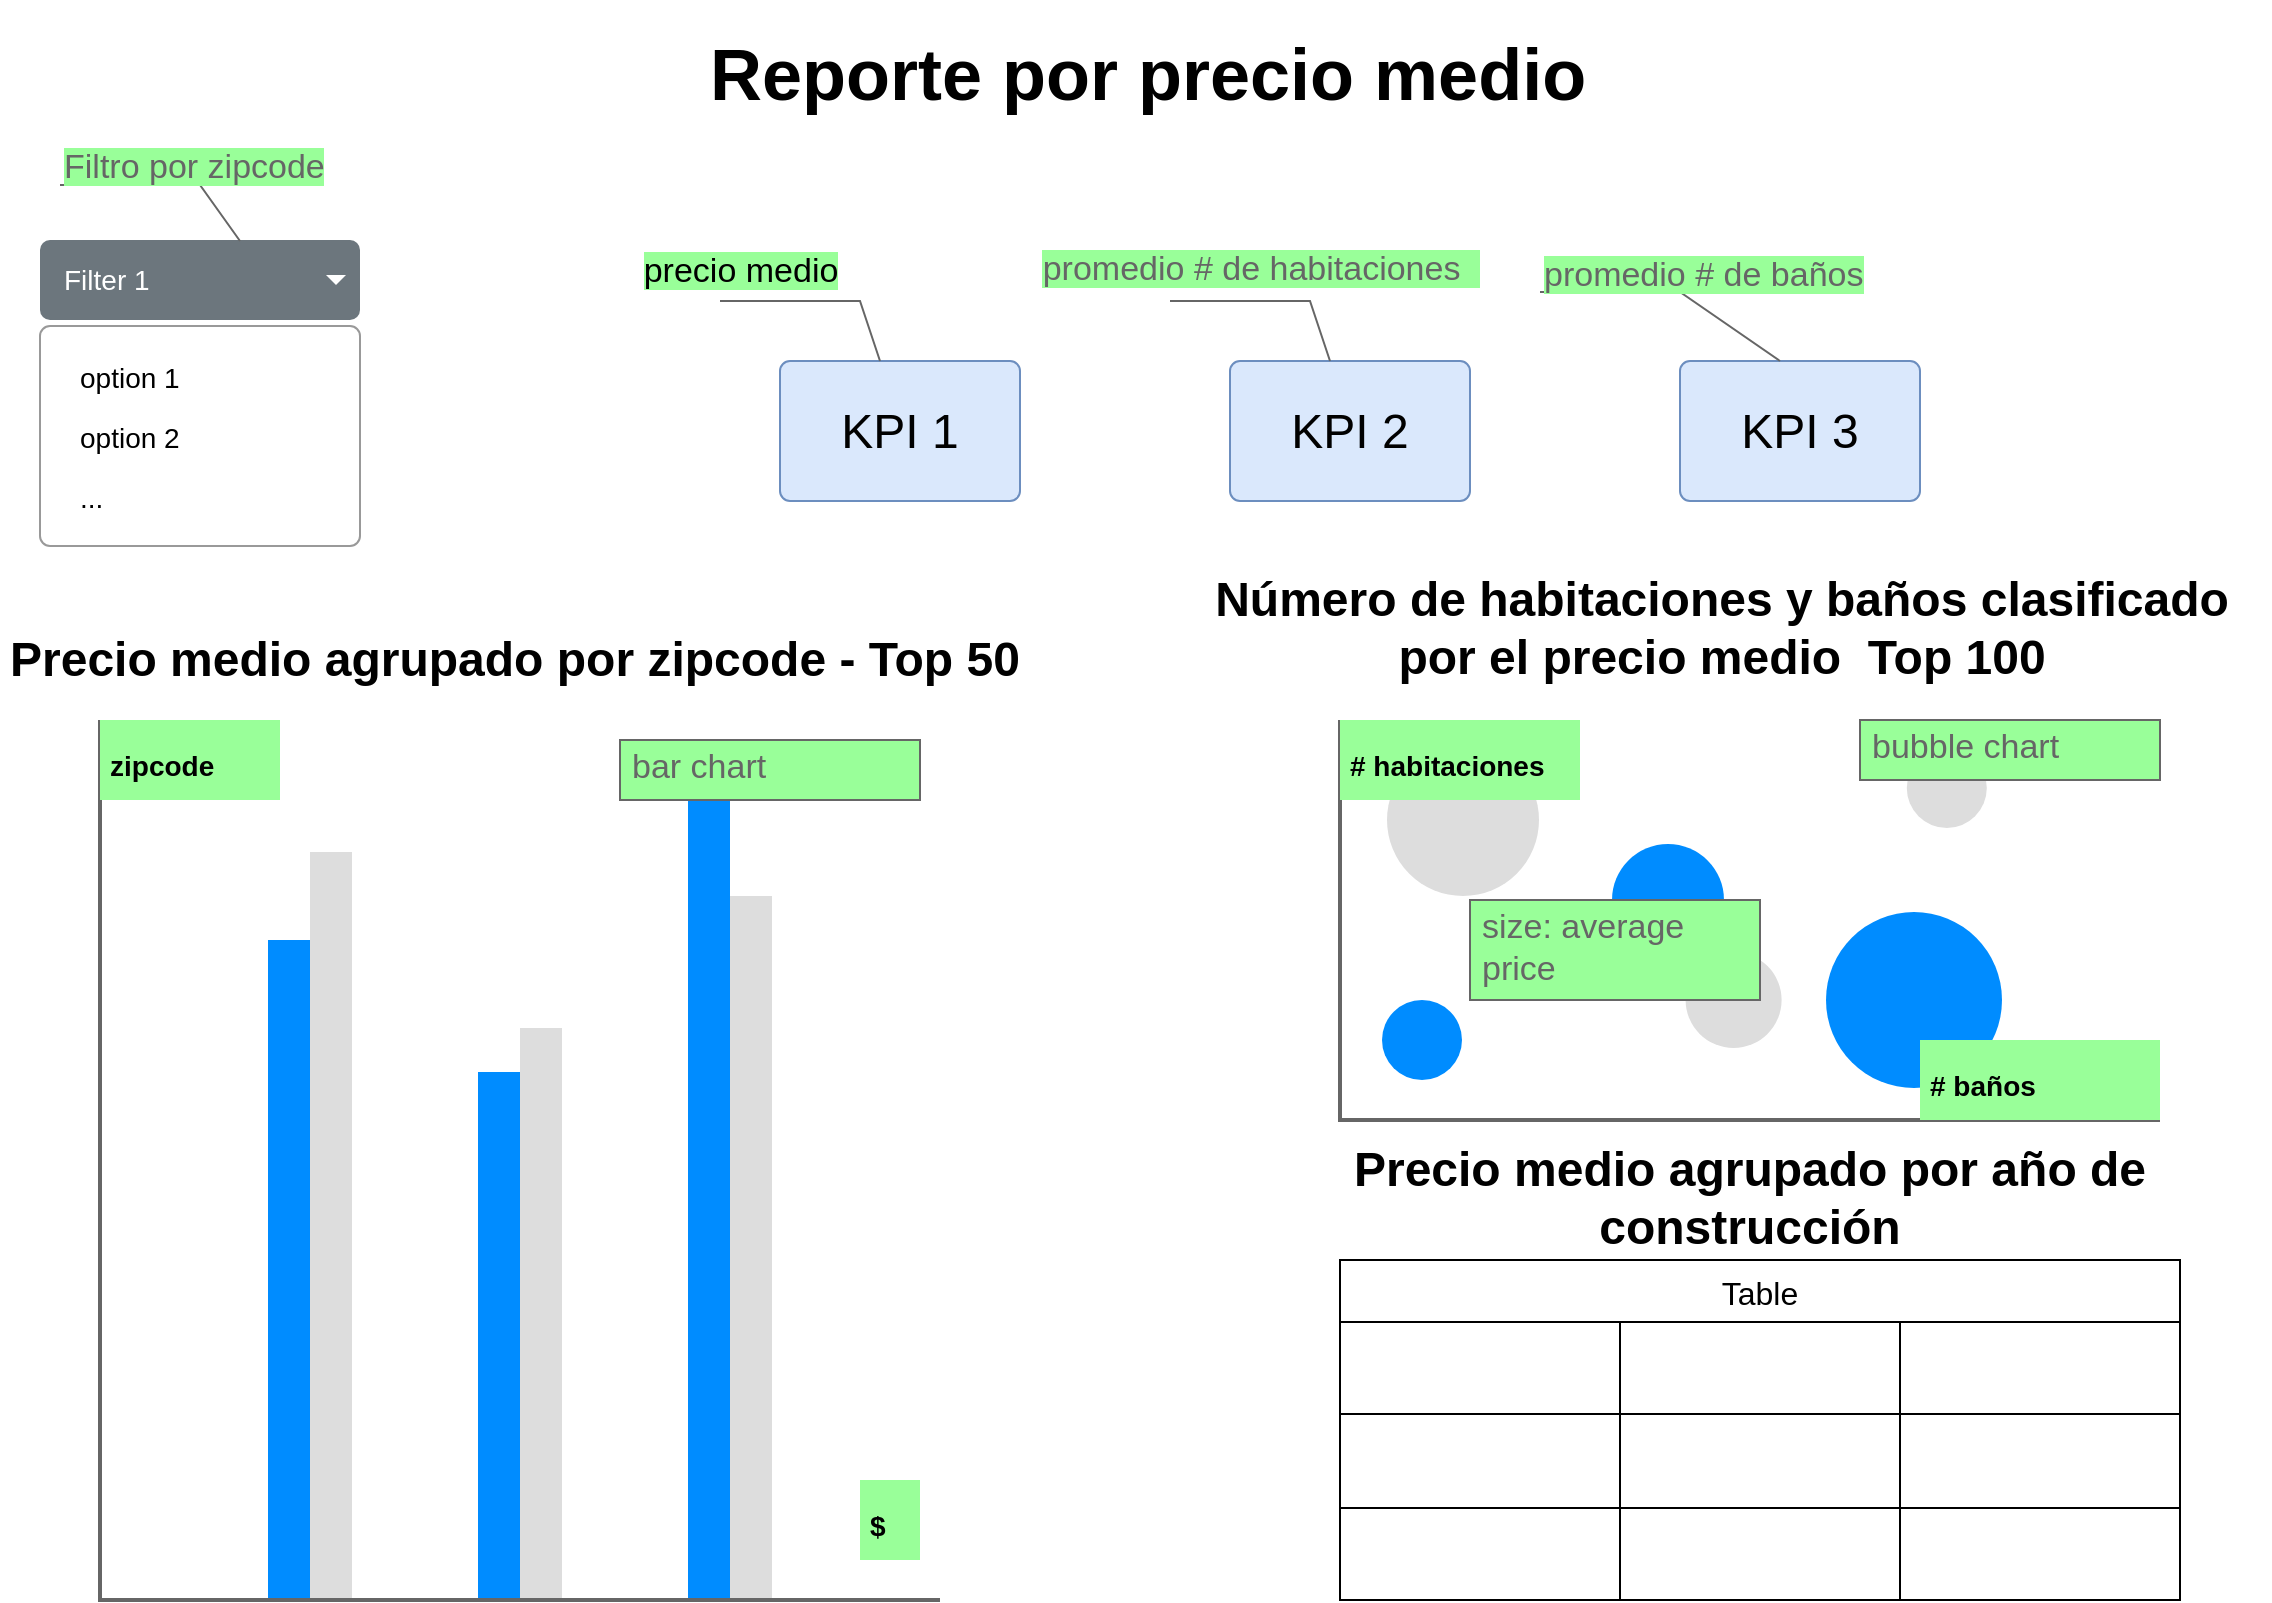 <mxfile version="21.6.2" type="device" pages="3">
  <diagram name="Reporte por precio medio" id="uniAe0ooTI54KzzbjS63">
    <mxGraphModel dx="1400" dy="712" grid="1" gridSize="10" guides="1" tooltips="1" connect="1" arrows="1" fold="1" page="1" pageScale="1" pageWidth="1169" pageHeight="827" math="0" shadow="0">
      <root>
        <mxCell id="0" />
        <mxCell id="1" parent="0" />
        <mxCell id="bdx9abwBro7BuvPQSFtg-1" value="&lt;h1&gt;&lt;font style=&quot;font-size: 36px;&quot;&gt;Reporte por precio medio&lt;/font&gt;&lt;/h1&gt;" style="text;html=1;strokeColor=none;fillColor=none;spacing=5;spacingTop=-20;whiteSpace=wrap;overflow=hidden;rounded=0;" vertex="1" parent="1">
          <mxGeometry x="360" y="10" width="450" height="60" as="geometry" />
        </mxCell>
        <mxCell id="bdx9abwBro7BuvPQSFtg-2" value="Filter 1&amp;nbsp;" style="html=1;shadow=0;dashed=0;shape=mxgraph.bootstrap.rrect;rSize=5;strokeColor=none;strokeWidth=1;fillColor=#6C767D;fontColor=#ffffff;whiteSpace=wrap;align=left;verticalAlign=middle;fontStyle=0;fontSize=14;spacingLeft=10;" vertex="1" parent="1">
          <mxGeometry x="30" y="120" width="160" height="40" as="geometry" />
        </mxCell>
        <mxCell id="bdx9abwBro7BuvPQSFtg-3" value="" style="shape=triangle;direction=south;fillColor=#ffffff;strokeColor=none;perimeter=none;" vertex="1" parent="bdx9abwBro7BuvPQSFtg-2">
          <mxGeometry x="1" y="0.5" width="10" height="5" relative="1" as="geometry">
            <mxPoint x="-17" y="-2.5" as="offset" />
          </mxGeometry>
        </mxCell>
        <mxCell id="bdx9abwBro7BuvPQSFtg-4" value="" style="html=1;shadow=0;dashed=0;shape=mxgraph.bootstrap.rrect;rSize=5;fillColor=#ffffff;strokeColor=#999999;" vertex="1" parent="1">
          <mxGeometry x="30" y="163" width="160" height="110" as="geometry" />
        </mxCell>
        <mxCell id="bdx9abwBro7BuvPQSFtg-5" value="option 1" style="fillColor=none;strokeColor=none;align=left;spacing=20;fontSize=14;" vertex="1" parent="bdx9abwBro7BuvPQSFtg-4">
          <mxGeometry width="170" height="30" relative="1" as="geometry">
            <mxPoint y="10" as="offset" />
          </mxGeometry>
        </mxCell>
        <mxCell id="bdx9abwBro7BuvPQSFtg-6" value="option 2" style="fillColor=none;strokeColor=none;align=left;spacing=20;fontSize=14;" vertex="1" parent="bdx9abwBro7BuvPQSFtg-4">
          <mxGeometry width="170" height="30" relative="1" as="geometry">
            <mxPoint y="40" as="offset" />
          </mxGeometry>
        </mxCell>
        <mxCell id="bdx9abwBro7BuvPQSFtg-7" value="..." style="fillColor=none;strokeColor=none;align=left;spacing=20;fontSize=14;" vertex="1" parent="bdx9abwBro7BuvPQSFtg-4">
          <mxGeometry width="170" height="30" relative="1" as="geometry">
            <mxPoint y="70" as="offset" />
          </mxGeometry>
        </mxCell>
        <mxCell id="bdx9abwBro7BuvPQSFtg-8" value="&lt;span style=&quot;background-color: rgb(153, 255, 153);&quot;&gt;Filtro por zipcode&lt;/span&gt;" style="strokeWidth=1;shadow=0;dashed=0;align=center;html=1;shape=mxgraph.mockup.text.callout;linkText=;textSize=17;textColor=#666666;callDir=NW;callStyle=line;fontSize=17;fontColor=#666666;align=left;verticalAlign=top;strokeColor=#666666;" vertex="1" parent="1">
          <mxGeometry x="40" y="67" width="90" height="53.5" as="geometry" />
        </mxCell>
        <mxCell id="bdx9abwBro7BuvPQSFtg-9" value="&lt;font style=&quot;font-size: 24px;&quot;&gt;KPI 3&lt;/font&gt;" style="html=1;shadow=0;dashed=0;shape=mxgraph.bootstrap.rrect;rSize=5;strokeColor=#6c8ebf;strokeWidth=1;fillColor=#dae8fc;whiteSpace=wrap;align=center;verticalAlign=middle;spacingLeft=0;fontStyle=0;fontSize=16;spacing=5;" vertex="1" parent="1">
          <mxGeometry x="850" y="180.5" width="120" height="70" as="geometry" />
        </mxCell>
        <mxCell id="bdx9abwBro7BuvPQSFtg-10" value="&lt;span style=&quot;background-color: rgb(153, 255, 153);&quot;&gt;promedio # de baños&lt;/span&gt;" style="strokeWidth=1;shadow=0;dashed=0;align=center;html=1;shape=mxgraph.mockup.text.callout;linkText=;textSize=17;textColor=#666666;callDir=NW;callStyle=line;fontSize=17;fontColor=#666666;align=left;verticalAlign=top;strokeColor=#666666;" vertex="1" parent="1">
          <mxGeometry x="780" y="120.5" width="120" height="60" as="geometry" />
        </mxCell>
        <mxCell id="bdx9abwBro7BuvPQSFtg-11" value="&lt;font style=&quot;font-size: 24px;&quot;&gt;KPI 1&lt;/font&gt;" style="html=1;shadow=0;dashed=0;shape=mxgraph.bootstrap.rrect;rSize=5;strokeColor=#6c8ebf;strokeWidth=1;fillColor=#dae8fc;whiteSpace=wrap;align=center;verticalAlign=middle;spacingLeft=0;fontStyle=0;fontSize=16;spacing=5;" vertex="1" parent="1">
          <mxGeometry x="400" y="180.5" width="120" height="70" as="geometry" />
        </mxCell>
        <mxCell id="bdx9abwBro7BuvPQSFtg-12" value="" style="strokeWidth=1;shadow=0;dashed=0;align=center;html=1;shape=mxgraph.mockup.text.callout;linkText=;textSize=17;textColor=#666666;callDir=NW;callStyle=line;fontSize=17;fontColor=#666666;align=left;verticalAlign=top;strokeColor=#666666;" vertex="1" parent="1">
          <mxGeometry x="370" y="125" width="80" height="55.5" as="geometry" />
        </mxCell>
        <mxCell id="bdx9abwBro7BuvPQSFtg-13" value="&lt;font style=&quot;font-size: 24px;&quot;&gt;KPI 2&lt;/font&gt;" style="html=1;shadow=0;dashed=0;shape=mxgraph.bootstrap.rrect;rSize=5;strokeColor=#6c8ebf;strokeWidth=1;fillColor=#dae8fc;whiteSpace=wrap;align=center;verticalAlign=middle;spacingLeft=0;fontStyle=0;fontSize=16;spacing=5;" vertex="1" parent="1">
          <mxGeometry x="625" y="180.5" width="120" height="70" as="geometry" />
        </mxCell>
        <mxCell id="bdx9abwBro7BuvPQSFtg-14" value="" style="strokeWidth=1;shadow=0;dashed=0;align=center;html=1;shape=mxgraph.mockup.text.callout;linkText=;textSize=17;textColor=#666666;callDir=NW;callStyle=line;fontSize=17;fontColor=#666666;align=left;verticalAlign=top;strokeColor=#666666;" vertex="1" parent="1">
          <mxGeometry x="595" y="125" width="80" height="55.5" as="geometry" />
        </mxCell>
        <mxCell id="bdx9abwBro7BuvPQSFtg-15" value="&lt;font style=&quot;font-size: 17px; background-color: rgb(153, 255, 153);&quot;&gt;&lt;span style=&quot;color: rgb(102, 102, 102); text-align: left;&quot;&gt;promedio # de habitaciones&amp;nbsp;&amp;nbsp;&lt;/span&gt;&lt;/font&gt;" style="text;html=1;align=center;verticalAlign=middle;resizable=0;points=[];autosize=1;strokeColor=none;fillColor=none;" vertex="1" parent="1">
          <mxGeometry x="520" y="120" width="240" height="30" as="geometry" />
        </mxCell>
        <mxCell id="bdx9abwBro7BuvPQSFtg-16" value="&lt;span style=&quot;font-size: 17px; background-color: rgb(153, 255, 153);&quot;&gt;precio medio&lt;/span&gt;" style="text;html=1;align=center;verticalAlign=middle;resizable=0;points=[];autosize=1;strokeColor=none;fillColor=none;" vertex="1" parent="1">
          <mxGeometry x="320" y="120.5" width="120" height="30" as="geometry" />
        </mxCell>
        <mxCell id="bdx9abwBro7BuvPQSFtg-18" value="" style="verticalLabelPosition=bottom;shadow=0;dashed=0;align=center;html=1;verticalAlign=top;strokeWidth=1;shape=mxgraph.mockup.graphics.columnChart;strokeColor=none;strokeColor2=none;strokeColor3=#666666;fillColor2=#008cff;fillColor3=#dddddd;" vertex="1" parent="1">
          <mxGeometry x="60" y="360" width="420" height="440" as="geometry" />
        </mxCell>
        <mxCell id="bdx9abwBro7BuvPQSFtg-19" value="&lt;h1&gt;&lt;font style=&quot;font-size: 14px;&quot;&gt;zipcode&lt;/font&gt;&lt;/h1&gt;" style="text;html=1;strokeColor=none;fillColor=#99FF99;spacing=5;spacingTop=-20;whiteSpace=wrap;overflow=hidden;rounded=0;" vertex="1" parent="1">
          <mxGeometry x="60" y="360" width="90" height="40" as="geometry" />
        </mxCell>
        <mxCell id="bdx9abwBro7BuvPQSFtg-20" value="&lt;h1&gt;&lt;span style=&quot;font-size: 14px;&quot;&gt;$&lt;/span&gt;&lt;/h1&gt;" style="text;html=1;strokeColor=none;fillColor=#99FF99;spacing=5;spacingTop=-20;whiteSpace=wrap;overflow=hidden;rounded=0;" vertex="1" parent="1">
          <mxGeometry x="440" y="740" width="30" height="40" as="geometry" />
        </mxCell>
        <mxCell id="bdx9abwBro7BuvPQSFtg-21" value="bar chart" style="strokeWidth=1;shadow=0;dashed=0;align=center;html=1;shape=mxgraph.mockup.text.textBox;fontColor=#666666;align=left;fontSize=17;spacingLeft=4;spacingTop=-3;whiteSpace=wrap;strokeColor=#666666;mainText=;fillColor=#99ff99;" vertex="1" parent="1">
          <mxGeometry x="320" y="370" width="150" height="30" as="geometry" />
        </mxCell>
        <mxCell id="bdx9abwBro7BuvPQSFtg-22" value="&lt;h1&gt;Precio medio agrupado por zipcode - Top 50&lt;br&gt;&lt;/h1&gt;" style="text;html=1;strokeColor=none;fillColor=none;spacing=5;spacingTop=-20;whiteSpace=wrap;overflow=hidden;rounded=0;" vertex="1" parent="1">
          <mxGeometry x="10" y="310" width="520" height="40" as="geometry" />
        </mxCell>
        <mxCell id="bdx9abwBro7BuvPQSFtg-23" value="Table" style="shape=table;startSize=31;container=1;collapsible=0;childLayout=tableLayout;strokeColor=default;fontSize=16;" vertex="1" parent="1">
          <mxGeometry x="680" y="630" width="420" height="170" as="geometry" />
        </mxCell>
        <mxCell id="bdx9abwBro7BuvPQSFtg-24" value="" style="shape=tableRow;horizontal=0;startSize=0;swimlaneHead=0;swimlaneBody=0;strokeColor=inherit;top=0;left=0;bottom=0;right=0;collapsible=0;dropTarget=0;fillColor=none;points=[[0,0.5],[1,0.5]];portConstraint=eastwest;fontSize=16;" vertex="1" parent="bdx9abwBro7BuvPQSFtg-23">
          <mxGeometry y="31" width="420" height="46" as="geometry" />
        </mxCell>
        <mxCell id="bdx9abwBro7BuvPQSFtg-25" value="" style="shape=partialRectangle;html=1;whiteSpace=wrap;connectable=0;strokeColor=inherit;overflow=hidden;fillColor=none;top=0;left=0;bottom=0;right=0;pointerEvents=1;fontSize=16;" vertex="1" parent="bdx9abwBro7BuvPQSFtg-24">
          <mxGeometry width="140" height="46" as="geometry">
            <mxRectangle width="140" height="46" as="alternateBounds" />
          </mxGeometry>
        </mxCell>
        <mxCell id="bdx9abwBro7BuvPQSFtg-26" value="" style="shape=partialRectangle;html=1;whiteSpace=wrap;connectable=0;strokeColor=inherit;overflow=hidden;fillColor=none;top=0;left=0;bottom=0;right=0;pointerEvents=1;fontSize=16;" vertex="1" parent="bdx9abwBro7BuvPQSFtg-24">
          <mxGeometry x="140" width="140" height="46" as="geometry">
            <mxRectangle width="140" height="46" as="alternateBounds" />
          </mxGeometry>
        </mxCell>
        <mxCell id="bdx9abwBro7BuvPQSFtg-27" value="" style="shape=partialRectangle;html=1;whiteSpace=wrap;connectable=0;strokeColor=inherit;overflow=hidden;fillColor=none;top=0;left=0;bottom=0;right=0;pointerEvents=1;fontSize=16;" vertex="1" parent="bdx9abwBro7BuvPQSFtg-24">
          <mxGeometry x="280" width="140" height="46" as="geometry">
            <mxRectangle width="140" height="46" as="alternateBounds" />
          </mxGeometry>
        </mxCell>
        <mxCell id="bdx9abwBro7BuvPQSFtg-28" value="" style="shape=tableRow;horizontal=0;startSize=0;swimlaneHead=0;swimlaneBody=0;strokeColor=inherit;top=0;left=0;bottom=0;right=0;collapsible=0;dropTarget=0;fillColor=none;points=[[0,0.5],[1,0.5]];portConstraint=eastwest;fontSize=16;" vertex="1" parent="bdx9abwBro7BuvPQSFtg-23">
          <mxGeometry y="77" width="420" height="47" as="geometry" />
        </mxCell>
        <mxCell id="bdx9abwBro7BuvPQSFtg-29" value="" style="shape=partialRectangle;html=1;whiteSpace=wrap;connectable=0;strokeColor=inherit;overflow=hidden;fillColor=none;top=0;left=0;bottom=0;right=0;pointerEvents=1;fontSize=16;" vertex="1" parent="bdx9abwBro7BuvPQSFtg-28">
          <mxGeometry width="140" height="47" as="geometry">
            <mxRectangle width="140" height="47" as="alternateBounds" />
          </mxGeometry>
        </mxCell>
        <mxCell id="bdx9abwBro7BuvPQSFtg-30" value="" style="shape=partialRectangle;html=1;whiteSpace=wrap;connectable=0;strokeColor=inherit;overflow=hidden;fillColor=none;top=0;left=0;bottom=0;right=0;pointerEvents=1;fontSize=16;" vertex="1" parent="bdx9abwBro7BuvPQSFtg-28">
          <mxGeometry x="140" width="140" height="47" as="geometry">
            <mxRectangle width="140" height="47" as="alternateBounds" />
          </mxGeometry>
        </mxCell>
        <mxCell id="bdx9abwBro7BuvPQSFtg-31" value="" style="shape=partialRectangle;html=1;whiteSpace=wrap;connectable=0;strokeColor=inherit;overflow=hidden;fillColor=none;top=0;left=0;bottom=0;right=0;pointerEvents=1;fontSize=16;" vertex="1" parent="bdx9abwBro7BuvPQSFtg-28">
          <mxGeometry x="280" width="140" height="47" as="geometry">
            <mxRectangle width="140" height="47" as="alternateBounds" />
          </mxGeometry>
        </mxCell>
        <mxCell id="bdx9abwBro7BuvPQSFtg-32" value="" style="shape=tableRow;horizontal=0;startSize=0;swimlaneHead=0;swimlaneBody=0;strokeColor=inherit;top=0;left=0;bottom=0;right=0;collapsible=0;dropTarget=0;fillColor=none;points=[[0,0.5],[1,0.5]];portConstraint=eastwest;fontSize=16;" vertex="1" parent="bdx9abwBro7BuvPQSFtg-23">
          <mxGeometry y="124" width="420" height="46" as="geometry" />
        </mxCell>
        <mxCell id="bdx9abwBro7BuvPQSFtg-33" value="" style="shape=partialRectangle;html=1;whiteSpace=wrap;connectable=0;strokeColor=inherit;overflow=hidden;fillColor=none;top=0;left=0;bottom=0;right=0;pointerEvents=1;fontSize=16;" vertex="1" parent="bdx9abwBro7BuvPQSFtg-32">
          <mxGeometry width="140" height="46" as="geometry">
            <mxRectangle width="140" height="46" as="alternateBounds" />
          </mxGeometry>
        </mxCell>
        <mxCell id="bdx9abwBro7BuvPQSFtg-34" value="" style="shape=partialRectangle;html=1;whiteSpace=wrap;connectable=0;strokeColor=inherit;overflow=hidden;fillColor=none;top=0;left=0;bottom=0;right=0;pointerEvents=1;fontSize=16;" vertex="1" parent="bdx9abwBro7BuvPQSFtg-32">
          <mxGeometry x="140" width="140" height="46" as="geometry">
            <mxRectangle width="140" height="46" as="alternateBounds" />
          </mxGeometry>
        </mxCell>
        <mxCell id="bdx9abwBro7BuvPQSFtg-35" value="" style="shape=partialRectangle;html=1;whiteSpace=wrap;connectable=0;strokeColor=inherit;overflow=hidden;fillColor=none;top=0;left=0;bottom=0;right=0;pointerEvents=1;fontSize=16;" vertex="1" parent="bdx9abwBro7BuvPQSFtg-32">
          <mxGeometry x="280" width="140" height="46" as="geometry">
            <mxRectangle width="140" height="46" as="alternateBounds" />
          </mxGeometry>
        </mxCell>
        <mxCell id="bdx9abwBro7BuvPQSFtg-36" value="&lt;h1&gt;Precio medio agrupado por año de construcción&lt;br&gt;&lt;/h1&gt;" style="text;html=1;strokeColor=none;fillColor=none;spacing=5;spacingTop=-20;whiteSpace=wrap;overflow=hidden;rounded=0;align=center;" vertex="1" parent="1">
          <mxGeometry x="625" y="565" width="520" height="65" as="geometry" />
        </mxCell>
        <mxCell id="bdx9abwBro7BuvPQSFtg-38" value="" style="verticalLabelPosition=bottom;shadow=0;dashed=0;align=center;html=1;verticalAlign=top;strokeWidth=1;shape=mxgraph.mockup.graphics.bubbleChart;strokeColor=none;strokeColor2=none;strokeColor3=#666666;fillColor2=#008cff;fillColor3=#dddddd;" vertex="1" parent="1">
          <mxGeometry x="680" y="360" width="410" height="200" as="geometry" />
        </mxCell>
        <mxCell id="bdx9abwBro7BuvPQSFtg-39" value="&lt;h1 style=&quot;text-align: center;&quot;&gt;Número de habitaciones y baños clasificado por el precio medio&amp;nbsp; Top 100&lt;br&gt;&lt;/h1&gt;" style="text;html=1;strokeColor=none;fillColor=none;spacing=5;spacingTop=-20;whiteSpace=wrap;overflow=hidden;rounded=0;" vertex="1" parent="1">
          <mxGeometry x="610" y="280" width="520" height="70" as="geometry" />
        </mxCell>
        <mxCell id="bdx9abwBro7BuvPQSFtg-40" value="bubble chart" style="strokeWidth=1;shadow=0;dashed=0;align=center;html=1;shape=mxgraph.mockup.text.textBox;fontColor=#666666;align=left;fontSize=17;spacingLeft=4;spacingTop=-3;whiteSpace=wrap;strokeColor=#666666;mainText=;fillColor=#99ff99;" vertex="1" parent="1">
          <mxGeometry x="940" y="360" width="150" height="30" as="geometry" />
        </mxCell>
        <mxCell id="bdx9abwBro7BuvPQSFtg-41" value="&lt;h1&gt;&lt;font style=&quot;font-size: 14px;&quot;&gt;# habitaciones&lt;/font&gt;&lt;/h1&gt;" style="text;html=1;strokeColor=none;fillColor=#99FF99;spacing=5;spacingTop=-20;whiteSpace=wrap;overflow=hidden;rounded=0;" vertex="1" parent="1">
          <mxGeometry x="680" y="360" width="120" height="40" as="geometry" />
        </mxCell>
        <mxCell id="bdx9abwBro7BuvPQSFtg-42" value="&lt;h1&gt;&lt;font style=&quot;font-size: 14px;&quot;&gt;# baños&lt;/font&gt;&lt;/h1&gt;" style="text;html=1;strokeColor=none;fillColor=#99FF99;spacing=5;spacingTop=-20;whiteSpace=wrap;overflow=hidden;rounded=0;" vertex="1" parent="1">
          <mxGeometry x="970" y="520" width="120" height="40" as="geometry" />
        </mxCell>
        <mxCell id="bdx9abwBro7BuvPQSFtg-43" value="size: average price" style="strokeWidth=1;shadow=0;dashed=0;align=center;html=1;shape=mxgraph.mockup.text.textBox;fontColor=#666666;align=left;fontSize=17;spacingLeft=4;spacingTop=-3;whiteSpace=wrap;strokeColor=#666666;mainText=;fillColor=#99ff99;" vertex="1" parent="1">
          <mxGeometry x="745" y="450" width="145" height="50" as="geometry" />
        </mxCell>
      </root>
    </mxGraphModel>
  </diagram>
  <diagram name="Reporte precio x m2" id="Ca9KKA7c8JzVYibJcizh">
    <mxGraphModel dx="1400" dy="712" grid="1" gridSize="10" guides="1" tooltips="1" connect="1" arrows="1" fold="1" page="1" pageScale="1" pageWidth="1169" pageHeight="827" math="0" shadow="0">
      <root>
        <mxCell id="SzQTeIG9XIFspTK5ehb2-0" />
        <mxCell id="SzQTeIG9XIFspTK5ehb2-1" parent="SzQTeIG9XIFspTK5ehb2-0" />
        <mxCell id="SzQTeIG9XIFspTK5ehb2-2" value="&lt;h1&gt;&lt;font style=&quot;font-size: 36px;&quot;&gt;Reporte precio x m2&lt;/font&gt;&lt;/h1&gt;" style="text;html=1;strokeColor=none;fillColor=none;spacing=5;spacingTop=-20;whiteSpace=wrap;overflow=hidden;rounded=0;" vertex="1" parent="SzQTeIG9XIFspTK5ehb2-1">
          <mxGeometry x="405" y="20" width="360" height="60" as="geometry" />
        </mxCell>
        <mxCell id="SzQTeIG9XIFspTK5ehb2-3" value="Filter 1&amp;nbsp;" style="html=1;shadow=0;dashed=0;shape=mxgraph.bootstrap.rrect;rSize=5;strokeColor=none;strokeWidth=1;fillColor=#6C767D;fontColor=#ffffff;whiteSpace=wrap;align=left;verticalAlign=middle;fontStyle=0;fontSize=14;spacingLeft=10;" vertex="1" parent="SzQTeIG9XIFspTK5ehb2-1">
          <mxGeometry x="30" y="120" width="160" height="40" as="geometry" />
        </mxCell>
        <mxCell id="SzQTeIG9XIFspTK5ehb2-4" value="" style="shape=triangle;direction=south;fillColor=#ffffff;strokeColor=none;perimeter=none;" vertex="1" parent="SzQTeIG9XIFspTK5ehb2-3">
          <mxGeometry x="1" y="0.5" width="10" height="5" relative="1" as="geometry">
            <mxPoint x="-17" y="-2.5" as="offset" />
          </mxGeometry>
        </mxCell>
        <mxCell id="SzQTeIG9XIFspTK5ehb2-5" value="" style="html=1;shadow=0;dashed=0;shape=mxgraph.bootstrap.rrect;rSize=5;fillColor=#ffffff;strokeColor=#999999;" vertex="1" parent="SzQTeIG9XIFspTK5ehb2-1">
          <mxGeometry x="30" y="163" width="160" height="110" as="geometry" />
        </mxCell>
        <mxCell id="SzQTeIG9XIFspTK5ehb2-6" value="option 1" style="fillColor=none;strokeColor=none;align=left;spacing=20;fontSize=14;" vertex="1" parent="SzQTeIG9XIFspTK5ehb2-5">
          <mxGeometry width="170" height="30" relative="1" as="geometry">
            <mxPoint y="10" as="offset" />
          </mxGeometry>
        </mxCell>
        <mxCell id="SzQTeIG9XIFspTK5ehb2-7" value="option 2" style="fillColor=none;strokeColor=none;align=left;spacing=20;fontSize=14;" vertex="1" parent="SzQTeIG9XIFspTK5ehb2-5">
          <mxGeometry width="170" height="30" relative="1" as="geometry">
            <mxPoint y="40" as="offset" />
          </mxGeometry>
        </mxCell>
        <mxCell id="SzQTeIG9XIFspTK5ehb2-8" value="..." style="fillColor=none;strokeColor=none;align=left;spacing=20;fontSize=14;" vertex="1" parent="SzQTeIG9XIFspTK5ehb2-5">
          <mxGeometry width="170" height="30" relative="1" as="geometry">
            <mxPoint y="70" as="offset" />
          </mxGeometry>
        </mxCell>
        <mxCell id="SzQTeIG9XIFspTK5ehb2-9" value="&lt;span style=&quot;background-color: rgb(153, 255, 153);&quot;&gt;Filtro por zipcode&lt;/span&gt;" style="strokeWidth=1;shadow=0;dashed=0;align=center;html=1;shape=mxgraph.mockup.text.callout;linkText=;textSize=17;textColor=#666666;callDir=NW;callStyle=line;fontSize=17;fontColor=#666666;align=left;verticalAlign=top;strokeColor=#666666;" vertex="1" parent="SzQTeIG9XIFspTK5ehb2-1">
          <mxGeometry x="40" y="67" width="90" height="53.5" as="geometry" />
        </mxCell>
        <mxCell id="SzQTeIG9XIFspTK5ehb2-12" value="&lt;font style=&quot;font-size: 24px;&quot;&gt;KPI 1&lt;/font&gt;" style="html=1;shadow=0;dashed=0;shape=mxgraph.bootstrap.rrect;rSize=5;strokeColor=#6c8ebf;strokeWidth=1;fillColor=#dae8fc;whiteSpace=wrap;align=center;verticalAlign=middle;spacingLeft=0;fontStyle=0;fontSize=16;spacing=5;" vertex="1" parent="SzQTeIG9XIFspTK5ehb2-1">
          <mxGeometry x="790" y="170.5" width="120" height="70" as="geometry" />
        </mxCell>
        <mxCell id="SzQTeIG9XIFspTK5ehb2-13" value="" style="strokeWidth=1;shadow=0;dashed=0;align=center;html=1;shape=mxgraph.mockup.text.callout;linkText=;textSize=17;textColor=#666666;callDir=NW;callStyle=line;fontSize=17;fontColor=#666666;align=left;verticalAlign=top;strokeColor=#666666;" vertex="1" parent="SzQTeIG9XIFspTK5ehb2-1">
          <mxGeometry x="790" y="115" width="80" height="55.5" as="geometry" />
        </mxCell>
        <mxCell id="SzQTeIG9XIFspTK5ehb2-14" value="&lt;font style=&quot;font-size: 24px;&quot;&gt;KPI 2&lt;/font&gt;" style="html=1;shadow=0;dashed=0;shape=mxgraph.bootstrap.rrect;rSize=5;strokeColor=#6c8ebf;strokeWidth=1;fillColor=#dae8fc;whiteSpace=wrap;align=center;verticalAlign=middle;spacingLeft=0;fontStyle=0;fontSize=16;spacing=5;" vertex="1" parent="SzQTeIG9XIFspTK5ehb2-1">
          <mxGeometry x="995" y="170.5" width="120" height="70" as="geometry" />
        </mxCell>
        <mxCell id="SzQTeIG9XIFspTK5ehb2-15" value="" style="strokeWidth=1;shadow=0;dashed=0;align=center;html=1;shape=mxgraph.mockup.text.callout;linkText=;textSize=17;textColor=#666666;callDir=NW;callStyle=line;fontSize=17;fontColor=#666666;align=left;verticalAlign=top;strokeColor=#666666;" vertex="1" parent="SzQTeIG9XIFspTK5ehb2-1">
          <mxGeometry x="965" y="115" width="80" height="55.5" as="geometry" />
        </mxCell>
        <mxCell id="SzQTeIG9XIFspTK5ehb2-16" value="&lt;font style=&quot;font-size: 17px; background-color: rgb(153, 255, 153);&quot;&gt;&lt;span style=&quot;color: rgb(102, 102, 102); text-align: left;&quot;&gt;precio medio por m2&lt;/span&gt;&lt;/font&gt;" style="text;html=1;align=center;verticalAlign=middle;resizable=0;points=[];autosize=1;strokeColor=none;fillColor=none;" vertex="1" parent="SzQTeIG9XIFspTK5ehb2-1">
          <mxGeometry x="920" y="110" width="180" height="30" as="geometry" />
        </mxCell>
        <mxCell id="SzQTeIG9XIFspTK5ehb2-17" value="&lt;span style=&quot;font-size: 17px; background-color: rgb(153, 255, 153);&quot;&gt;precio medio&lt;/span&gt;" style="text;html=1;align=center;verticalAlign=middle;resizable=0;points=[];autosize=1;strokeColor=none;fillColor=none;" vertex="1" parent="SzQTeIG9XIFspTK5ehb2-1">
          <mxGeometry x="750" y="110" width="120" height="30" as="geometry" />
        </mxCell>
        <mxCell id="SzQTeIG9XIFspTK5ehb2-18" value="" style="verticalLabelPosition=bottom;shadow=0;dashed=0;align=center;html=1;verticalAlign=top;strokeWidth=1;shape=mxgraph.mockup.graphics.columnChart;strokeColor=none;strokeColor2=none;strokeColor3=#666666;fillColor2=#008cff;fillColor3=#dddddd;" vertex="1" parent="SzQTeIG9XIFspTK5ehb2-1">
          <mxGeometry x="60" y="360" width="420" height="440" as="geometry" />
        </mxCell>
        <mxCell id="SzQTeIG9XIFspTK5ehb2-19" value="&lt;h1&gt;&lt;font style=&quot;font-size: 14px;&quot;&gt;zipcode&lt;/font&gt;&lt;/h1&gt;" style="text;html=1;strokeColor=none;fillColor=#99FF99;spacing=5;spacingTop=-20;whiteSpace=wrap;overflow=hidden;rounded=0;" vertex="1" parent="SzQTeIG9XIFspTK5ehb2-1">
          <mxGeometry x="60" y="360" width="90" height="40" as="geometry" />
        </mxCell>
        <mxCell id="SzQTeIG9XIFspTK5ehb2-20" value="&lt;h1&gt;&lt;span style=&quot;font-size: 14px;&quot;&gt;$&lt;/span&gt;&lt;/h1&gt;" style="text;html=1;strokeColor=none;fillColor=#99FF99;spacing=5;spacingTop=-20;whiteSpace=wrap;overflow=hidden;rounded=0;" vertex="1" parent="SzQTeIG9XIFspTK5ehb2-1">
          <mxGeometry x="440" y="740" width="30" height="40" as="geometry" />
        </mxCell>
        <mxCell id="SzQTeIG9XIFspTK5ehb2-21" value="bar chart" style="strokeWidth=1;shadow=0;dashed=0;align=center;html=1;shape=mxgraph.mockup.text.textBox;fontColor=#666666;align=left;fontSize=17;spacingLeft=4;spacingTop=-3;whiteSpace=wrap;strokeColor=#666666;mainText=;fillColor=#99ff99;" vertex="1" parent="SzQTeIG9XIFspTK5ehb2-1">
          <mxGeometry x="320" y="370" width="150" height="30" as="geometry" />
        </mxCell>
        <mxCell id="SzQTeIG9XIFspTK5ehb2-22" value="&lt;h1&gt;Precio por m2 agrupado por zipcode - Top 50&lt;br&gt;&lt;/h1&gt;" style="text;html=1;strokeColor=none;fillColor=none;spacing=5;spacingTop=-20;whiteSpace=wrap;overflow=hidden;rounded=0;" vertex="1" parent="SzQTeIG9XIFspTK5ehb2-1">
          <mxGeometry x="10" y="310" width="550" height="40" as="geometry" />
        </mxCell>
        <mxCell id="SzQTeIG9XIFspTK5ehb2-23" value="Table" style="shape=table;startSize=31;container=1;collapsible=0;childLayout=tableLayout;strokeColor=default;fontSize=16;" vertex="1" parent="SzQTeIG9XIFspTK5ehb2-1">
          <mxGeometry x="680" y="630" width="420" height="170" as="geometry" />
        </mxCell>
        <mxCell id="SzQTeIG9XIFspTK5ehb2-24" value="" style="shape=tableRow;horizontal=0;startSize=0;swimlaneHead=0;swimlaneBody=0;strokeColor=inherit;top=0;left=0;bottom=0;right=0;collapsible=0;dropTarget=0;fillColor=none;points=[[0,0.5],[1,0.5]];portConstraint=eastwest;fontSize=16;" vertex="1" parent="SzQTeIG9XIFspTK5ehb2-23">
          <mxGeometry y="31" width="420" height="46" as="geometry" />
        </mxCell>
        <mxCell id="SzQTeIG9XIFspTK5ehb2-25" value="" style="shape=partialRectangle;html=1;whiteSpace=wrap;connectable=0;strokeColor=inherit;overflow=hidden;fillColor=none;top=0;left=0;bottom=0;right=0;pointerEvents=1;fontSize=16;" vertex="1" parent="SzQTeIG9XIFspTK5ehb2-24">
          <mxGeometry width="140" height="46" as="geometry">
            <mxRectangle width="140" height="46" as="alternateBounds" />
          </mxGeometry>
        </mxCell>
        <mxCell id="SzQTeIG9XIFspTK5ehb2-26" value="" style="shape=partialRectangle;html=1;whiteSpace=wrap;connectable=0;strokeColor=inherit;overflow=hidden;fillColor=none;top=0;left=0;bottom=0;right=0;pointerEvents=1;fontSize=16;" vertex="1" parent="SzQTeIG9XIFspTK5ehb2-24">
          <mxGeometry x="140" width="140" height="46" as="geometry">
            <mxRectangle width="140" height="46" as="alternateBounds" />
          </mxGeometry>
        </mxCell>
        <mxCell id="SzQTeIG9XIFspTK5ehb2-27" value="" style="shape=partialRectangle;html=1;whiteSpace=wrap;connectable=0;strokeColor=inherit;overflow=hidden;fillColor=none;top=0;left=0;bottom=0;right=0;pointerEvents=1;fontSize=16;" vertex="1" parent="SzQTeIG9XIFspTK5ehb2-24">
          <mxGeometry x="280" width="140" height="46" as="geometry">
            <mxRectangle width="140" height="46" as="alternateBounds" />
          </mxGeometry>
        </mxCell>
        <mxCell id="SzQTeIG9XIFspTK5ehb2-28" value="" style="shape=tableRow;horizontal=0;startSize=0;swimlaneHead=0;swimlaneBody=0;strokeColor=inherit;top=0;left=0;bottom=0;right=0;collapsible=0;dropTarget=0;fillColor=none;points=[[0,0.5],[1,0.5]];portConstraint=eastwest;fontSize=16;" vertex="1" parent="SzQTeIG9XIFspTK5ehb2-23">
          <mxGeometry y="77" width="420" height="47" as="geometry" />
        </mxCell>
        <mxCell id="SzQTeIG9XIFspTK5ehb2-29" value="" style="shape=partialRectangle;html=1;whiteSpace=wrap;connectable=0;strokeColor=inherit;overflow=hidden;fillColor=none;top=0;left=0;bottom=0;right=0;pointerEvents=1;fontSize=16;" vertex="1" parent="SzQTeIG9XIFspTK5ehb2-28">
          <mxGeometry width="140" height="47" as="geometry">
            <mxRectangle width="140" height="47" as="alternateBounds" />
          </mxGeometry>
        </mxCell>
        <mxCell id="SzQTeIG9XIFspTK5ehb2-30" value="" style="shape=partialRectangle;html=1;whiteSpace=wrap;connectable=0;strokeColor=inherit;overflow=hidden;fillColor=none;top=0;left=0;bottom=0;right=0;pointerEvents=1;fontSize=16;" vertex="1" parent="SzQTeIG9XIFspTK5ehb2-28">
          <mxGeometry x="140" width="140" height="47" as="geometry">
            <mxRectangle width="140" height="47" as="alternateBounds" />
          </mxGeometry>
        </mxCell>
        <mxCell id="SzQTeIG9XIFspTK5ehb2-31" value="" style="shape=partialRectangle;html=1;whiteSpace=wrap;connectable=0;strokeColor=inherit;overflow=hidden;fillColor=none;top=0;left=0;bottom=0;right=0;pointerEvents=1;fontSize=16;" vertex="1" parent="SzQTeIG9XIFspTK5ehb2-28">
          <mxGeometry x="280" width="140" height="47" as="geometry">
            <mxRectangle width="140" height="47" as="alternateBounds" />
          </mxGeometry>
        </mxCell>
        <mxCell id="SzQTeIG9XIFspTK5ehb2-32" value="" style="shape=tableRow;horizontal=0;startSize=0;swimlaneHead=0;swimlaneBody=0;strokeColor=inherit;top=0;left=0;bottom=0;right=0;collapsible=0;dropTarget=0;fillColor=none;points=[[0,0.5],[1,0.5]];portConstraint=eastwest;fontSize=16;" vertex="1" parent="SzQTeIG9XIFspTK5ehb2-23">
          <mxGeometry y="124" width="420" height="46" as="geometry" />
        </mxCell>
        <mxCell id="SzQTeIG9XIFspTK5ehb2-33" value="" style="shape=partialRectangle;html=1;whiteSpace=wrap;connectable=0;strokeColor=inherit;overflow=hidden;fillColor=none;top=0;left=0;bottom=0;right=0;pointerEvents=1;fontSize=16;" vertex="1" parent="SzQTeIG9XIFspTK5ehb2-32">
          <mxGeometry width="140" height="46" as="geometry">
            <mxRectangle width="140" height="46" as="alternateBounds" />
          </mxGeometry>
        </mxCell>
        <mxCell id="SzQTeIG9XIFspTK5ehb2-34" value="" style="shape=partialRectangle;html=1;whiteSpace=wrap;connectable=0;strokeColor=inherit;overflow=hidden;fillColor=none;top=0;left=0;bottom=0;right=0;pointerEvents=1;fontSize=16;" vertex="1" parent="SzQTeIG9XIFspTK5ehb2-32">
          <mxGeometry x="140" width="140" height="46" as="geometry">
            <mxRectangle width="140" height="46" as="alternateBounds" />
          </mxGeometry>
        </mxCell>
        <mxCell id="SzQTeIG9XIFspTK5ehb2-35" value="" style="shape=partialRectangle;html=1;whiteSpace=wrap;connectable=0;strokeColor=inherit;overflow=hidden;fillColor=none;top=0;left=0;bottom=0;right=0;pointerEvents=1;fontSize=16;" vertex="1" parent="SzQTeIG9XIFspTK5ehb2-32">
          <mxGeometry x="280" width="140" height="46" as="geometry">
            <mxRectangle width="140" height="46" as="alternateBounds" />
          </mxGeometry>
        </mxCell>
        <mxCell id="SzQTeIG9XIFspTK5ehb2-36" value="&lt;h1&gt;&lt;div style=&quot;font-family: Roboto; font-size: 14px; background-color: rgb(255, 255, 255);&quot; align=&quot;center&quot;&gt;&lt;font style=&quot;font-size: 24px;&quot;&gt;Año de construcción, Año de renovación&lt;/font&gt;&lt;/div&gt;&lt;div style=&quot;font-family: Roboto; font-size: 14px; background-color: rgb(255, 255, 255);&quot; align=&quot;center&quot;&gt;&lt;font style=&quot;font-size: 24px;&quot;&gt;&amp;nbsp;(si aplica) y precio por m2&lt;/font&gt;&lt;/div&gt;&lt;/h1&gt;" style="text;html=1;strokeColor=none;fillColor=none;spacing=5;spacingTop=-20;whiteSpace=wrap;overflow=hidden;rounded=0;align=center;" vertex="1" parent="SzQTeIG9XIFspTK5ehb2-1">
          <mxGeometry x="625" y="565" width="520" height="65" as="geometry" />
        </mxCell>
        <mxCell id="SzQTeIG9XIFspTK5ehb2-38" value="&lt;h1 style=&quot;text-align: center;&quot;&gt;Porcentaje de viviendas con vista a un lago&lt;br&gt;&lt;/h1&gt;" style="text;html=1;strokeColor=none;fillColor=none;spacing=5;spacingTop=-20;whiteSpace=wrap;overflow=hidden;rounded=0;" vertex="1" parent="SzQTeIG9XIFspTK5ehb2-1">
          <mxGeometry x="625" y="300" width="520" height="40" as="geometry" />
        </mxCell>
        <mxCell id="3g1BBM3dXvh7VHjyTeu1-0" value="Filter 1&amp;nbsp;" style="html=1;shadow=0;dashed=0;shape=mxgraph.bootstrap.rrect;rSize=5;strokeColor=none;strokeWidth=1;fillColor=#6C767D;fontColor=#ffffff;whiteSpace=wrap;align=left;verticalAlign=middle;fontStyle=0;fontSize=14;spacingLeft=10;" vertex="1" parent="SzQTeIG9XIFspTK5ehb2-1">
          <mxGeometry x="210" y="120" width="160" height="40" as="geometry" />
        </mxCell>
        <mxCell id="3g1BBM3dXvh7VHjyTeu1-1" value="" style="shape=triangle;direction=south;fillColor=#ffffff;strokeColor=none;perimeter=none;" vertex="1" parent="3g1BBM3dXvh7VHjyTeu1-0">
          <mxGeometry x="1" y="0.5" width="10" height="5" relative="1" as="geometry">
            <mxPoint x="-17" y="-2.5" as="offset" />
          </mxGeometry>
        </mxCell>
        <mxCell id="3g1BBM3dXvh7VHjyTeu1-2" value="" style="html=1;shadow=0;dashed=0;shape=mxgraph.bootstrap.rrect;rSize=5;fillColor=#ffffff;strokeColor=#999999;" vertex="1" parent="SzQTeIG9XIFspTK5ehb2-1">
          <mxGeometry x="210" y="163" width="160" height="110" as="geometry" />
        </mxCell>
        <mxCell id="3g1BBM3dXvh7VHjyTeu1-3" value="option 1" style="fillColor=none;strokeColor=none;align=left;spacing=20;fontSize=14;" vertex="1" parent="3g1BBM3dXvh7VHjyTeu1-2">
          <mxGeometry width="170" height="30" relative="1" as="geometry">
            <mxPoint y="10" as="offset" />
          </mxGeometry>
        </mxCell>
        <mxCell id="3g1BBM3dXvh7VHjyTeu1-4" value="option 2" style="fillColor=none;strokeColor=none;align=left;spacing=20;fontSize=14;" vertex="1" parent="3g1BBM3dXvh7VHjyTeu1-2">
          <mxGeometry width="170" height="30" relative="1" as="geometry">
            <mxPoint y="40" as="offset" />
          </mxGeometry>
        </mxCell>
        <mxCell id="3g1BBM3dXvh7VHjyTeu1-5" value="..." style="fillColor=none;strokeColor=none;align=left;spacing=20;fontSize=14;" vertex="1" parent="3g1BBM3dXvh7VHjyTeu1-2">
          <mxGeometry width="170" height="30" relative="1" as="geometry">
            <mxPoint y="70" as="offset" />
          </mxGeometry>
        </mxCell>
        <mxCell id="3g1BBM3dXvh7VHjyTeu1-6" value="&lt;span style=&quot;background-color: rgb(153, 255, 153);&quot;&gt;Filtro por yr_renovated&lt;/span&gt;" style="strokeWidth=1;shadow=0;dashed=0;align=center;html=1;shape=mxgraph.mockup.text.callout;linkText=;textSize=17;textColor=#666666;callDir=NW;callStyle=line;fontSize=17;fontColor=#666666;align=left;verticalAlign=top;strokeColor=#666666;" vertex="1" parent="SzQTeIG9XIFspTK5ehb2-1">
          <mxGeometry x="220" y="67" width="90" height="53.5" as="geometry" />
        </mxCell>
        <mxCell id="3g1BBM3dXvh7VHjyTeu1-15" value="Filter 1&amp;nbsp;" style="html=1;shadow=0;dashed=0;shape=mxgraph.bootstrap.rrect;rSize=5;strokeColor=none;strokeWidth=1;fillColor=#6C767D;fontColor=#ffffff;whiteSpace=wrap;align=left;verticalAlign=middle;fontStyle=0;fontSize=14;spacingLeft=10;" vertex="1" parent="SzQTeIG9XIFspTK5ehb2-1">
          <mxGeometry x="390" y="123" width="160" height="40" as="geometry" />
        </mxCell>
        <mxCell id="3g1BBM3dXvh7VHjyTeu1-16" value="" style="shape=triangle;direction=south;fillColor=#ffffff;strokeColor=none;perimeter=none;" vertex="1" parent="3g1BBM3dXvh7VHjyTeu1-15">
          <mxGeometry x="1" y="0.5" width="10" height="5" relative="1" as="geometry">
            <mxPoint x="-17" y="-2.5" as="offset" />
          </mxGeometry>
        </mxCell>
        <mxCell id="3g1BBM3dXvh7VHjyTeu1-17" value="" style="html=1;shadow=0;dashed=0;shape=mxgraph.bootstrap.rrect;rSize=5;fillColor=#ffffff;strokeColor=#999999;" vertex="1" parent="SzQTeIG9XIFspTK5ehb2-1">
          <mxGeometry x="390" y="166" width="160" height="110" as="geometry" />
        </mxCell>
        <mxCell id="3g1BBM3dXvh7VHjyTeu1-18" value="option 1" style="fillColor=none;strokeColor=none;align=left;spacing=20;fontSize=14;" vertex="1" parent="3g1BBM3dXvh7VHjyTeu1-17">
          <mxGeometry width="170" height="30" relative="1" as="geometry">
            <mxPoint y="10" as="offset" />
          </mxGeometry>
        </mxCell>
        <mxCell id="3g1BBM3dXvh7VHjyTeu1-19" value="option 2" style="fillColor=none;strokeColor=none;align=left;spacing=20;fontSize=14;" vertex="1" parent="3g1BBM3dXvh7VHjyTeu1-17">
          <mxGeometry width="170" height="30" relative="1" as="geometry">
            <mxPoint y="40" as="offset" />
          </mxGeometry>
        </mxCell>
        <mxCell id="3g1BBM3dXvh7VHjyTeu1-20" value="..." style="fillColor=none;strokeColor=none;align=left;spacing=20;fontSize=14;" vertex="1" parent="3g1BBM3dXvh7VHjyTeu1-17">
          <mxGeometry width="170" height="30" relative="1" as="geometry">
            <mxPoint y="70" as="offset" />
          </mxGeometry>
        </mxCell>
        <mxCell id="3g1BBM3dXvh7VHjyTeu1-21" value="&lt;span style=&quot;background-color: rgb(153, 255, 153);&quot;&gt;Filtro por year_built&lt;/span&gt;" style="strokeWidth=1;shadow=0;dashed=0;align=center;html=1;shape=mxgraph.mockup.text.callout;linkText=;textSize=17;textColor=#666666;callDir=NW;callStyle=line;fontSize=17;fontColor=#666666;align=left;verticalAlign=top;strokeColor=#666666;" vertex="1" parent="SzQTeIG9XIFspTK5ehb2-1">
          <mxGeometry x="400" y="70" width="90" height="53.5" as="geometry" />
        </mxCell>
        <mxCell id="3g1BBM3dXvh7VHjyTeu1-22" value="Filter 1&amp;nbsp;" style="html=1;shadow=0;dashed=0;shape=mxgraph.bootstrap.rrect;rSize=5;strokeColor=none;strokeWidth=1;fillColor=#6C767D;fontColor=#ffffff;whiteSpace=wrap;align=left;verticalAlign=middle;fontStyle=0;fontSize=14;spacingLeft=10;" vertex="1" parent="SzQTeIG9XIFspTK5ehb2-1">
          <mxGeometry x="570" y="123" width="160" height="40" as="geometry" />
        </mxCell>
        <mxCell id="3g1BBM3dXvh7VHjyTeu1-23" value="" style="shape=triangle;direction=south;fillColor=#ffffff;strokeColor=none;perimeter=none;" vertex="1" parent="3g1BBM3dXvh7VHjyTeu1-22">
          <mxGeometry x="1" y="0.5" width="10" height="5" relative="1" as="geometry">
            <mxPoint x="-17" y="-2.5" as="offset" />
          </mxGeometry>
        </mxCell>
        <mxCell id="3g1BBM3dXvh7VHjyTeu1-24" value="" style="html=1;shadow=0;dashed=0;shape=mxgraph.bootstrap.rrect;rSize=5;fillColor=#ffffff;strokeColor=#999999;" vertex="1" parent="SzQTeIG9XIFspTK5ehb2-1">
          <mxGeometry x="570" y="166" width="160" height="110" as="geometry" />
        </mxCell>
        <mxCell id="3g1BBM3dXvh7VHjyTeu1-25" value="option 1" style="fillColor=none;strokeColor=none;align=left;spacing=20;fontSize=14;" vertex="1" parent="3g1BBM3dXvh7VHjyTeu1-24">
          <mxGeometry width="170" height="30" relative="1" as="geometry">
            <mxPoint y="10" as="offset" />
          </mxGeometry>
        </mxCell>
        <mxCell id="3g1BBM3dXvh7VHjyTeu1-26" value="option 2" style="fillColor=none;strokeColor=none;align=left;spacing=20;fontSize=14;" vertex="1" parent="3g1BBM3dXvh7VHjyTeu1-24">
          <mxGeometry width="170" height="30" relative="1" as="geometry">
            <mxPoint y="40" as="offset" />
          </mxGeometry>
        </mxCell>
        <mxCell id="3g1BBM3dXvh7VHjyTeu1-27" value="..." style="fillColor=none;strokeColor=none;align=left;spacing=20;fontSize=14;" vertex="1" parent="3g1BBM3dXvh7VHjyTeu1-24">
          <mxGeometry width="170" height="30" relative="1" as="geometry">
            <mxPoint y="70" as="offset" />
          </mxGeometry>
        </mxCell>
        <mxCell id="3g1BBM3dXvh7VHjyTeu1-28" value="&lt;span style=&quot;background-color: rgb(153, 255, 153);&quot;&gt;Filtro por waterfront&lt;/span&gt;" style="strokeWidth=1;shadow=0;dashed=0;align=center;html=1;shape=mxgraph.mockup.text.callout;linkText=;textSize=17;textColor=#666666;callDir=NW;callStyle=line;fontSize=17;fontColor=#666666;align=left;verticalAlign=top;strokeColor=#666666;" vertex="1" parent="SzQTeIG9XIFspTK5ehb2-1">
          <mxGeometry x="580" y="70" width="90" height="53.5" as="geometry" />
        </mxCell>
        <mxCell id="3g1BBM3dXvh7VHjyTeu1-29" value="" style="verticalLabelPosition=bottom;shadow=0;dashed=0;align=center;html=1;verticalAlign=top;strokeWidth=1;shape=mxgraph.mockup.graphics.pieChart;strokeColor=#008cff;parts=10,20,35;partColors=#e0e0e0,#d0d0d0,#c0c0c0,#b0b0b0,#a0a0a0;strokeWidth=2;" vertex="1" parent="SzQTeIG9XIFspTK5ehb2-1">
          <mxGeometry x="790" y="360" width="200" height="200" as="geometry" />
        </mxCell>
      </root>
    </mxGraphModel>
  </diagram>
  <diagram name="Reporte por localización grade y floor" id="K4eieMw7tUfIHlAY1E_s">
    <mxGraphModel dx="1400" dy="712" grid="1" gridSize="10" guides="1" tooltips="1" connect="1" arrows="1" fold="1" page="1" pageScale="1" pageWidth="1169" pageHeight="827" math="0" shadow="0">
      <root>
        <mxCell id="jbU3bU_ZXcewqzc5ep7u-0" />
        <mxCell id="jbU3bU_ZXcewqzc5ep7u-1" parent="jbU3bU_ZXcewqzc5ep7u-0" />
        <mxCell id="jbU3bU_ZXcewqzc5ep7u-2" value="&lt;h1&gt;&lt;font style=&quot;font-size: 36px;&quot;&gt;Reporte por localización grade y floor&lt;/font&gt;&lt;/h1&gt;" style="text;html=1;strokeColor=none;fillColor=none;spacing=5;spacingTop=-20;whiteSpace=wrap;overflow=hidden;rounded=0;" vertex="1" parent="jbU3bU_ZXcewqzc5ep7u-1">
          <mxGeometry x="255" y="10" width="660" height="60" as="geometry" />
        </mxCell>
        <mxCell id="jbU3bU_ZXcewqzc5ep7u-3" value="Filter 1&amp;nbsp;" style="html=1;shadow=0;dashed=0;shape=mxgraph.bootstrap.rrect;rSize=5;strokeColor=none;strokeWidth=1;fillColor=#6C767D;fontColor=#ffffff;whiteSpace=wrap;align=left;verticalAlign=middle;fontStyle=0;fontSize=14;spacingLeft=10;" vertex="1" parent="jbU3bU_ZXcewqzc5ep7u-1">
          <mxGeometry x="30" y="120" width="160" height="40" as="geometry" />
        </mxCell>
        <mxCell id="jbU3bU_ZXcewqzc5ep7u-4" value="" style="shape=triangle;direction=south;fillColor=#ffffff;strokeColor=none;perimeter=none;" vertex="1" parent="jbU3bU_ZXcewqzc5ep7u-3">
          <mxGeometry x="1" y="0.5" width="10" height="5" relative="1" as="geometry">
            <mxPoint x="-17" y="-2.5" as="offset" />
          </mxGeometry>
        </mxCell>
        <mxCell id="jbU3bU_ZXcewqzc5ep7u-5" value="" style="html=1;shadow=0;dashed=0;shape=mxgraph.bootstrap.rrect;rSize=5;fillColor=#ffffff;strokeColor=#999999;" vertex="1" parent="jbU3bU_ZXcewqzc5ep7u-1">
          <mxGeometry x="30" y="163" width="160" height="97" as="geometry" />
        </mxCell>
        <mxCell id="jbU3bU_ZXcewqzc5ep7u-6" value="option 1" style="fillColor=none;strokeColor=none;align=left;spacing=20;fontSize=14;" vertex="1" parent="jbU3bU_ZXcewqzc5ep7u-5">
          <mxGeometry width="170" height="30" relative="1" as="geometry">
            <mxPoint y="10" as="offset" />
          </mxGeometry>
        </mxCell>
        <mxCell id="jbU3bU_ZXcewqzc5ep7u-7" value="option 2" style="fillColor=none;strokeColor=none;align=left;spacing=20;fontSize=14;" vertex="1" parent="jbU3bU_ZXcewqzc5ep7u-5">
          <mxGeometry width="170" height="30" relative="1" as="geometry">
            <mxPoint y="40" as="offset" />
          </mxGeometry>
        </mxCell>
        <mxCell id="jbU3bU_ZXcewqzc5ep7u-8" value="..." style="fillColor=none;strokeColor=none;align=left;spacing=20;fontSize=14;" vertex="1" parent="jbU3bU_ZXcewqzc5ep7u-5">
          <mxGeometry width="170" height="30" relative="1" as="geometry">
            <mxPoint y="70" as="offset" />
          </mxGeometry>
        </mxCell>
        <mxCell id="jbU3bU_ZXcewqzc5ep7u-9" value="&lt;span style=&quot;background-color: rgb(153, 255, 153);&quot;&gt;Filtro por location geo point&lt;/span&gt;" style="strokeWidth=1;shadow=0;dashed=0;align=center;html=1;shape=mxgraph.mockup.text.callout;linkText=;textSize=17;textColor=#666666;callDir=NW;callStyle=line;fontSize=17;fontColor=#666666;align=left;verticalAlign=top;strokeColor=#666666;" vertex="1" parent="jbU3bU_ZXcewqzc5ep7u-1">
          <mxGeometry x="40" y="67" width="90" height="53.5" as="geometry" />
        </mxCell>
        <mxCell id="jbU3bU_ZXcewqzc5ep7u-10" value="&lt;font style=&quot;font-size: 24px;&quot;&gt;KPI 1&lt;/font&gt;" style="html=1;shadow=0;dashed=0;shape=mxgraph.bootstrap.rrect;rSize=5;strokeColor=#6c8ebf;strokeWidth=1;fillColor=#dae8fc;whiteSpace=wrap;align=center;verticalAlign=middle;spacingLeft=0;fontStyle=0;fontSize=16;spacing=5;" vertex="1" parent="jbU3bU_ZXcewqzc5ep7u-1">
          <mxGeometry x="790" y="170.5" width="120" height="70" as="geometry" />
        </mxCell>
        <mxCell id="jbU3bU_ZXcewqzc5ep7u-11" value="" style="strokeWidth=1;shadow=0;dashed=0;align=center;html=1;shape=mxgraph.mockup.text.callout;linkText=;textSize=17;textColor=#666666;callDir=NW;callStyle=line;fontSize=17;fontColor=#666666;align=left;verticalAlign=top;strokeColor=#666666;" vertex="1" parent="jbU3bU_ZXcewqzc5ep7u-1">
          <mxGeometry x="790" y="115" width="80" height="55.5" as="geometry" />
        </mxCell>
        <mxCell id="jbU3bU_ZXcewqzc5ep7u-12" value="&lt;font style=&quot;font-size: 24px;&quot;&gt;KPI 2&lt;/font&gt;" style="html=1;shadow=0;dashed=0;shape=mxgraph.bootstrap.rrect;rSize=5;strokeColor=#6c8ebf;strokeWidth=1;fillColor=#dae8fc;whiteSpace=wrap;align=center;verticalAlign=middle;spacingLeft=0;fontStyle=0;fontSize=16;spacing=5;" vertex="1" parent="jbU3bU_ZXcewqzc5ep7u-1">
          <mxGeometry x="995" y="170.5" width="120" height="70" as="geometry" />
        </mxCell>
        <mxCell id="jbU3bU_ZXcewqzc5ep7u-13" value="" style="strokeWidth=1;shadow=0;dashed=0;align=center;html=1;shape=mxgraph.mockup.text.callout;linkText=;textSize=17;textColor=#666666;callDir=NW;callStyle=line;fontSize=17;fontColor=#666666;align=left;verticalAlign=top;strokeColor=#666666;" vertex="1" parent="jbU3bU_ZXcewqzc5ep7u-1">
          <mxGeometry x="965" y="115" width="80" height="55.5" as="geometry" />
        </mxCell>
        <mxCell id="jbU3bU_ZXcewqzc5ep7u-14" value="&lt;font style=&quot;font-size: 17px; background-color: rgb(153, 255, 153);&quot;&gt;&lt;span style=&quot;color: rgb(102, 102, 102); text-align: left;&quot;&gt;# de viviendas&lt;/span&gt;&lt;/font&gt;" style="text;html=1;align=center;verticalAlign=middle;resizable=0;points=[];autosize=1;strokeColor=none;fillColor=none;" vertex="1" parent="jbU3bU_ZXcewqzc5ep7u-1">
          <mxGeometry x="945" y="110" width="130" height="30" as="geometry" />
        </mxCell>
        <mxCell id="jbU3bU_ZXcewqzc5ep7u-15" value="&lt;span style=&quot;font-size: 17px; background-color: rgb(153, 255, 153);&quot;&gt;precio medio&lt;/span&gt;" style="text;html=1;align=center;verticalAlign=middle;resizable=0;points=[];autosize=1;strokeColor=none;fillColor=none;" vertex="1" parent="jbU3bU_ZXcewqzc5ep7u-1">
          <mxGeometry x="750" y="110" width="120" height="30" as="geometry" />
        </mxCell>
        <mxCell id="jbU3bU_ZXcewqzc5ep7u-20" value="&lt;h1&gt;precio y grade por longitud y latitud&lt;br&gt;&lt;/h1&gt;" style="text;html=1;strokeColor=none;fillColor=none;spacing=5;spacingTop=-20;whiteSpace=wrap;overflow=hidden;rounded=0;" vertex="1" parent="jbU3bU_ZXcewqzc5ep7u-1">
          <mxGeometry x="50" y="273" width="420" height="40" as="geometry" />
        </mxCell>
        <mxCell id="jbU3bU_ZXcewqzc5ep7u-34" value="&lt;h1&gt;&lt;div style=&quot;font-family: Roboto; background-color: rgb(255, 255, 255);&quot; align=&quot;center&quot;&gt;&lt;font style=&quot;font-size: 24px;&quot;&gt;Precio clasificado por número de pisos confrontado con el número de viviendas por cantidad de pisos&lt;/font&gt;&lt;br&gt;&lt;/div&gt;&lt;/h1&gt;" style="text;html=1;strokeColor=none;fillColor=none;spacing=5;spacingTop=-20;whiteSpace=wrap;overflow=hidden;rounded=0;align=center;" vertex="1" parent="jbU3bU_ZXcewqzc5ep7u-1">
          <mxGeometry x="570" y="530" width="575" height="65" as="geometry" />
        </mxCell>
        <mxCell id="jbU3bU_ZXcewqzc5ep7u-35" value="&lt;h1 style=&quot;text-align: center;&quot;&gt;Precio clasificado por grade confrontado con el número de viviendas por grade&lt;br&gt;&lt;/h1&gt;" style="text;html=1;strokeColor=none;fillColor=none;spacing=5;spacingTop=-20;whiteSpace=wrap;overflow=hidden;rounded=0;" vertex="1" parent="jbU3bU_ZXcewqzc5ep7u-1">
          <mxGeometry x="640" y="250" width="520" height="60" as="geometry" />
        </mxCell>
        <mxCell id="jbU3bU_ZXcewqzc5ep7u-36" value="Filter 1&amp;nbsp;" style="html=1;shadow=0;dashed=0;shape=mxgraph.bootstrap.rrect;rSize=5;strokeColor=none;strokeWidth=1;fillColor=#6C767D;fontColor=#ffffff;whiteSpace=wrap;align=left;verticalAlign=middle;fontStyle=0;fontSize=14;spacingLeft=10;" vertex="1" parent="jbU3bU_ZXcewqzc5ep7u-1">
          <mxGeometry x="210" y="120" width="160" height="40" as="geometry" />
        </mxCell>
        <mxCell id="jbU3bU_ZXcewqzc5ep7u-37" value="" style="shape=triangle;direction=south;fillColor=#ffffff;strokeColor=none;perimeter=none;" vertex="1" parent="jbU3bU_ZXcewqzc5ep7u-36">
          <mxGeometry x="1" y="0.5" width="10" height="5" relative="1" as="geometry">
            <mxPoint x="-17" y="-2.5" as="offset" />
          </mxGeometry>
        </mxCell>
        <mxCell id="jbU3bU_ZXcewqzc5ep7u-38" value="" style="html=1;shadow=0;dashed=0;shape=mxgraph.bootstrap.rrect;rSize=5;fillColor=#ffffff;strokeColor=#999999;" vertex="1" parent="jbU3bU_ZXcewqzc5ep7u-1">
          <mxGeometry x="210" y="163" width="160" height="97" as="geometry" />
        </mxCell>
        <mxCell id="jbU3bU_ZXcewqzc5ep7u-39" value="option 1" style="fillColor=none;strokeColor=none;align=left;spacing=20;fontSize=14;" vertex="1" parent="jbU3bU_ZXcewqzc5ep7u-38">
          <mxGeometry width="170" height="30" relative="1" as="geometry">
            <mxPoint y="10" as="offset" />
          </mxGeometry>
        </mxCell>
        <mxCell id="jbU3bU_ZXcewqzc5ep7u-40" value="option 2" style="fillColor=none;strokeColor=none;align=left;spacing=20;fontSize=14;" vertex="1" parent="jbU3bU_ZXcewqzc5ep7u-38">
          <mxGeometry width="170" height="30" relative="1" as="geometry">
            <mxPoint y="40" as="offset" />
          </mxGeometry>
        </mxCell>
        <mxCell id="jbU3bU_ZXcewqzc5ep7u-41" value="..." style="fillColor=none;strokeColor=none;align=left;spacing=20;fontSize=14;" vertex="1" parent="jbU3bU_ZXcewqzc5ep7u-38">
          <mxGeometry width="170" height="30" relative="1" as="geometry">
            <mxPoint y="70" as="offset" />
          </mxGeometry>
        </mxCell>
        <mxCell id="jbU3bU_ZXcewqzc5ep7u-42" value="&lt;span style=&quot;background-color: rgb(153, 255, 153);&quot;&gt;Filtro por yr_renovated&lt;/span&gt;" style="strokeWidth=1;shadow=0;dashed=0;align=center;html=1;shape=mxgraph.mockup.text.callout;linkText=;textSize=17;textColor=#666666;callDir=NW;callStyle=line;fontSize=17;fontColor=#666666;align=left;verticalAlign=top;strokeColor=#666666;" vertex="1" parent="jbU3bU_ZXcewqzc5ep7u-1">
          <mxGeometry x="220" y="67" width="90" height="53.5" as="geometry" />
        </mxCell>
        <mxCell id="jbU3bU_ZXcewqzc5ep7u-43" value="Filter 1&amp;nbsp;" style="html=1;shadow=0;dashed=0;shape=mxgraph.bootstrap.rrect;rSize=5;strokeColor=none;strokeWidth=1;fillColor=#6C767D;fontColor=#ffffff;whiteSpace=wrap;align=left;verticalAlign=middle;fontStyle=0;fontSize=14;spacingLeft=10;" vertex="1" parent="jbU3bU_ZXcewqzc5ep7u-1">
          <mxGeometry x="390" y="123" width="160" height="40" as="geometry" />
        </mxCell>
        <mxCell id="jbU3bU_ZXcewqzc5ep7u-44" value="" style="shape=triangle;direction=south;fillColor=#ffffff;strokeColor=none;perimeter=none;" vertex="1" parent="jbU3bU_ZXcewqzc5ep7u-43">
          <mxGeometry x="1" y="0.5" width="10" height="5" relative="1" as="geometry">
            <mxPoint x="-17" y="-2.5" as="offset" />
          </mxGeometry>
        </mxCell>
        <mxCell id="jbU3bU_ZXcewqzc5ep7u-45" value="" style="html=1;shadow=0;dashed=0;shape=mxgraph.bootstrap.rrect;rSize=5;fillColor=#ffffff;strokeColor=#999999;" vertex="1" parent="jbU3bU_ZXcewqzc5ep7u-1">
          <mxGeometry x="390" y="166" width="160" height="94" as="geometry" />
        </mxCell>
        <mxCell id="jbU3bU_ZXcewqzc5ep7u-46" value="option 1" style="fillColor=none;strokeColor=none;align=left;spacing=20;fontSize=14;" vertex="1" parent="jbU3bU_ZXcewqzc5ep7u-45">
          <mxGeometry width="170" height="30" relative="1" as="geometry">
            <mxPoint y="10" as="offset" />
          </mxGeometry>
        </mxCell>
        <mxCell id="jbU3bU_ZXcewqzc5ep7u-47" value="option 2" style="fillColor=none;strokeColor=none;align=left;spacing=20;fontSize=14;" vertex="1" parent="jbU3bU_ZXcewqzc5ep7u-45">
          <mxGeometry width="170" height="30" relative="1" as="geometry">
            <mxPoint y="40" as="offset" />
          </mxGeometry>
        </mxCell>
        <mxCell id="jbU3bU_ZXcewqzc5ep7u-48" value="..." style="fillColor=none;strokeColor=none;align=left;spacing=20;fontSize=14;" vertex="1" parent="jbU3bU_ZXcewqzc5ep7u-45">
          <mxGeometry width="170" height="30" relative="1" as="geometry">
            <mxPoint y="70" as="offset" />
          </mxGeometry>
        </mxCell>
        <mxCell id="jbU3bU_ZXcewqzc5ep7u-49" value="&lt;span style=&quot;background-color: rgb(153, 255, 153);&quot;&gt;Filtro por year_built&lt;/span&gt;" style="strokeWidth=1;shadow=0;dashed=0;align=center;html=1;shape=mxgraph.mockup.text.callout;linkText=;textSize=17;textColor=#666666;callDir=NW;callStyle=line;fontSize=17;fontColor=#666666;align=left;verticalAlign=top;strokeColor=#666666;" vertex="1" parent="jbU3bU_ZXcewqzc5ep7u-1">
          <mxGeometry x="400" y="70" width="90" height="53.5" as="geometry" />
        </mxCell>
        <mxCell id="6K0hMt82P6vw-gvRZQ0t-1" value="" style="image;html=1;image=img/lib/clip_art/general/Earth_globe_128x128.png;imageBorder=default;" vertex="1" parent="jbU3bU_ZXcewqzc5ep7u-1">
          <mxGeometry x="40" y="320" width="440" height="420" as="geometry" />
        </mxCell>
        <mxCell id="yh0fhECY46oYEqWJik0S-0" value="bubble map" style="strokeWidth=1;shadow=0;dashed=0;align=center;html=1;shape=mxgraph.mockup.text.textBox;fontColor=#666666;align=left;fontSize=17;spacingLeft=4;spacingTop=-3;whiteSpace=wrap;strokeColor=#666666;mainText=;fillColor=#99ff99;" vertex="1" parent="jbU3bU_ZXcewqzc5ep7u-1">
          <mxGeometry x="330" y="340" width="150" height="30" as="geometry" />
        </mxCell>
        <mxCell id="yh0fhECY46oYEqWJik0S-1" value="" style="verticalLabelPosition=bottom;shadow=0;dashed=0;align=center;html=1;verticalAlign=top;strokeWidth=1;shape=mxgraph.mockup.graphics.columnChart;strokeColor=none;strokeColor2=none;strokeColor3=#666666;fillColor2=#008cff;fillColor3=#dddddd;" vertex="1" parent="jbU3bU_ZXcewqzc5ep7u-1">
          <mxGeometry x="730" y="313" width="310" height="210" as="geometry" />
        </mxCell>
        <mxCell id="yh0fhECY46oYEqWJik0S-2" value="&lt;h1&gt;&lt;font style=&quot;font-size: 14px;&quot;&gt;$&lt;/font&gt;&lt;/h1&gt;" style="text;html=1;strokeColor=none;fillColor=#99FF99;spacing=5;spacingTop=-20;whiteSpace=wrap;overflow=hidden;rounded=0;" vertex="1" parent="jbU3bU_ZXcewqzc5ep7u-1">
          <mxGeometry x="690" y="313" width="40" height="40" as="geometry" />
        </mxCell>
        <mxCell id="yh0fhECY46oYEqWJik0S-4" value="Line and column chart" style="strokeWidth=1;shadow=0;dashed=0;align=center;html=1;shape=mxgraph.mockup.text.textBox;fontColor=#666666;align=left;fontSize=17;spacingLeft=4;spacingTop=-3;whiteSpace=wrap;strokeColor=#666666;mainText=;fillColor=#99ff99;" vertex="1" parent="jbU3bU_ZXcewqzc5ep7u-1">
          <mxGeometry x="800" y="313" width="170" height="52" as="geometry" />
        </mxCell>
        <mxCell id="yh0fhECY46oYEqWJik0S-6" value="grade" style="strokeWidth=1;shadow=0;dashed=0;align=center;html=1;shape=mxgraph.mockup.text.textBox;fontColor=#666666;align=left;fontSize=17;spacingLeft=4;spacingTop=-3;whiteSpace=wrap;strokeColor=#666666;mainText=;fillColor=#99ff99;" vertex="1" parent="jbU3bU_ZXcewqzc5ep7u-1">
          <mxGeometry x="970" y="480" width="55" height="43" as="geometry" />
        </mxCell>
        <mxCell id="yh0fhECY46oYEqWJik0S-7" value="&lt;h1&gt;&lt;span style=&quot;font-size: 14px; font-weight: normal;&quot;&gt;# de viviendas&lt;/span&gt;&lt;/h1&gt;" style="text;html=1;strokeColor=none;fillColor=#99FF99;spacing=5;spacingTop=-20;whiteSpace=wrap;overflow=hidden;rounded=0;" vertex="1" parent="jbU3bU_ZXcewqzc5ep7u-1">
          <mxGeometry x="1040" y="313" width="70" height="67" as="geometry" />
        </mxCell>
        <mxCell id="yh0fhECY46oYEqWJik0S-10" value="" style="verticalLabelPosition=bottom;shadow=0;dashed=0;align=center;html=1;verticalAlign=top;strokeWidth=1;shape=mxgraph.mockup.graphics.columnChart;strokeColor=none;strokeColor2=none;strokeColor3=#666666;fillColor2=#008cff;fillColor3=#dddddd;" vertex="1" parent="jbU3bU_ZXcewqzc5ep7u-1">
          <mxGeometry x="750" y="595" width="310" height="210" as="geometry" />
        </mxCell>
        <mxCell id="yh0fhECY46oYEqWJik0S-11" value="&lt;h1&gt;&lt;font style=&quot;font-size: 14px;&quot;&gt;$&lt;/font&gt;&lt;/h1&gt;" style="text;html=1;strokeColor=none;fillColor=#99FF99;spacing=5;spacingTop=-20;whiteSpace=wrap;overflow=hidden;rounded=0;" vertex="1" parent="jbU3bU_ZXcewqzc5ep7u-1">
          <mxGeometry x="750" y="595" width="40" height="40" as="geometry" />
        </mxCell>
        <mxCell id="yh0fhECY46oYEqWJik0S-12" value="&lt;h1&gt;&lt;span style=&quot;font-size: 14px; font-weight: normal;&quot;&gt;# de viviendas&lt;/span&gt;&lt;/h1&gt;" style="text;html=1;strokeColor=none;fillColor=#99FF99;spacing=5;spacingTop=-20;whiteSpace=wrap;overflow=hidden;rounded=0;" vertex="1" parent="jbU3bU_ZXcewqzc5ep7u-1">
          <mxGeometry x="1060" y="590" width="70" height="67" as="geometry" />
        </mxCell>
        <mxCell id="yh0fhECY46oYEqWJik0S-13" value="Line and column chart" style="strokeWidth=1;shadow=0;dashed=0;align=center;html=1;shape=mxgraph.mockup.text.textBox;fontColor=#666666;align=left;fontSize=17;spacingLeft=4;spacingTop=-3;whiteSpace=wrap;strokeColor=#666666;mainText=;fillColor=#99ff99;" vertex="1" parent="jbU3bU_ZXcewqzc5ep7u-1">
          <mxGeometry x="830" y="597.5" width="170" height="52" as="geometry" />
        </mxCell>
        <mxCell id="yh0fhECY46oYEqWJik0S-14" value="floors" style="strokeWidth=1;shadow=0;dashed=0;align=center;html=1;shape=mxgraph.mockup.text.textBox;fontColor=#666666;align=left;fontSize=17;spacingLeft=4;spacingTop=-3;whiteSpace=wrap;strokeColor=#666666;mainText=;fillColor=#99ff99;" vertex="1" parent="jbU3bU_ZXcewqzc5ep7u-1">
          <mxGeometry x="1005" y="770" width="55" height="35" as="geometry" />
        </mxCell>
      </root>
    </mxGraphModel>
  </diagram>
</mxfile>
